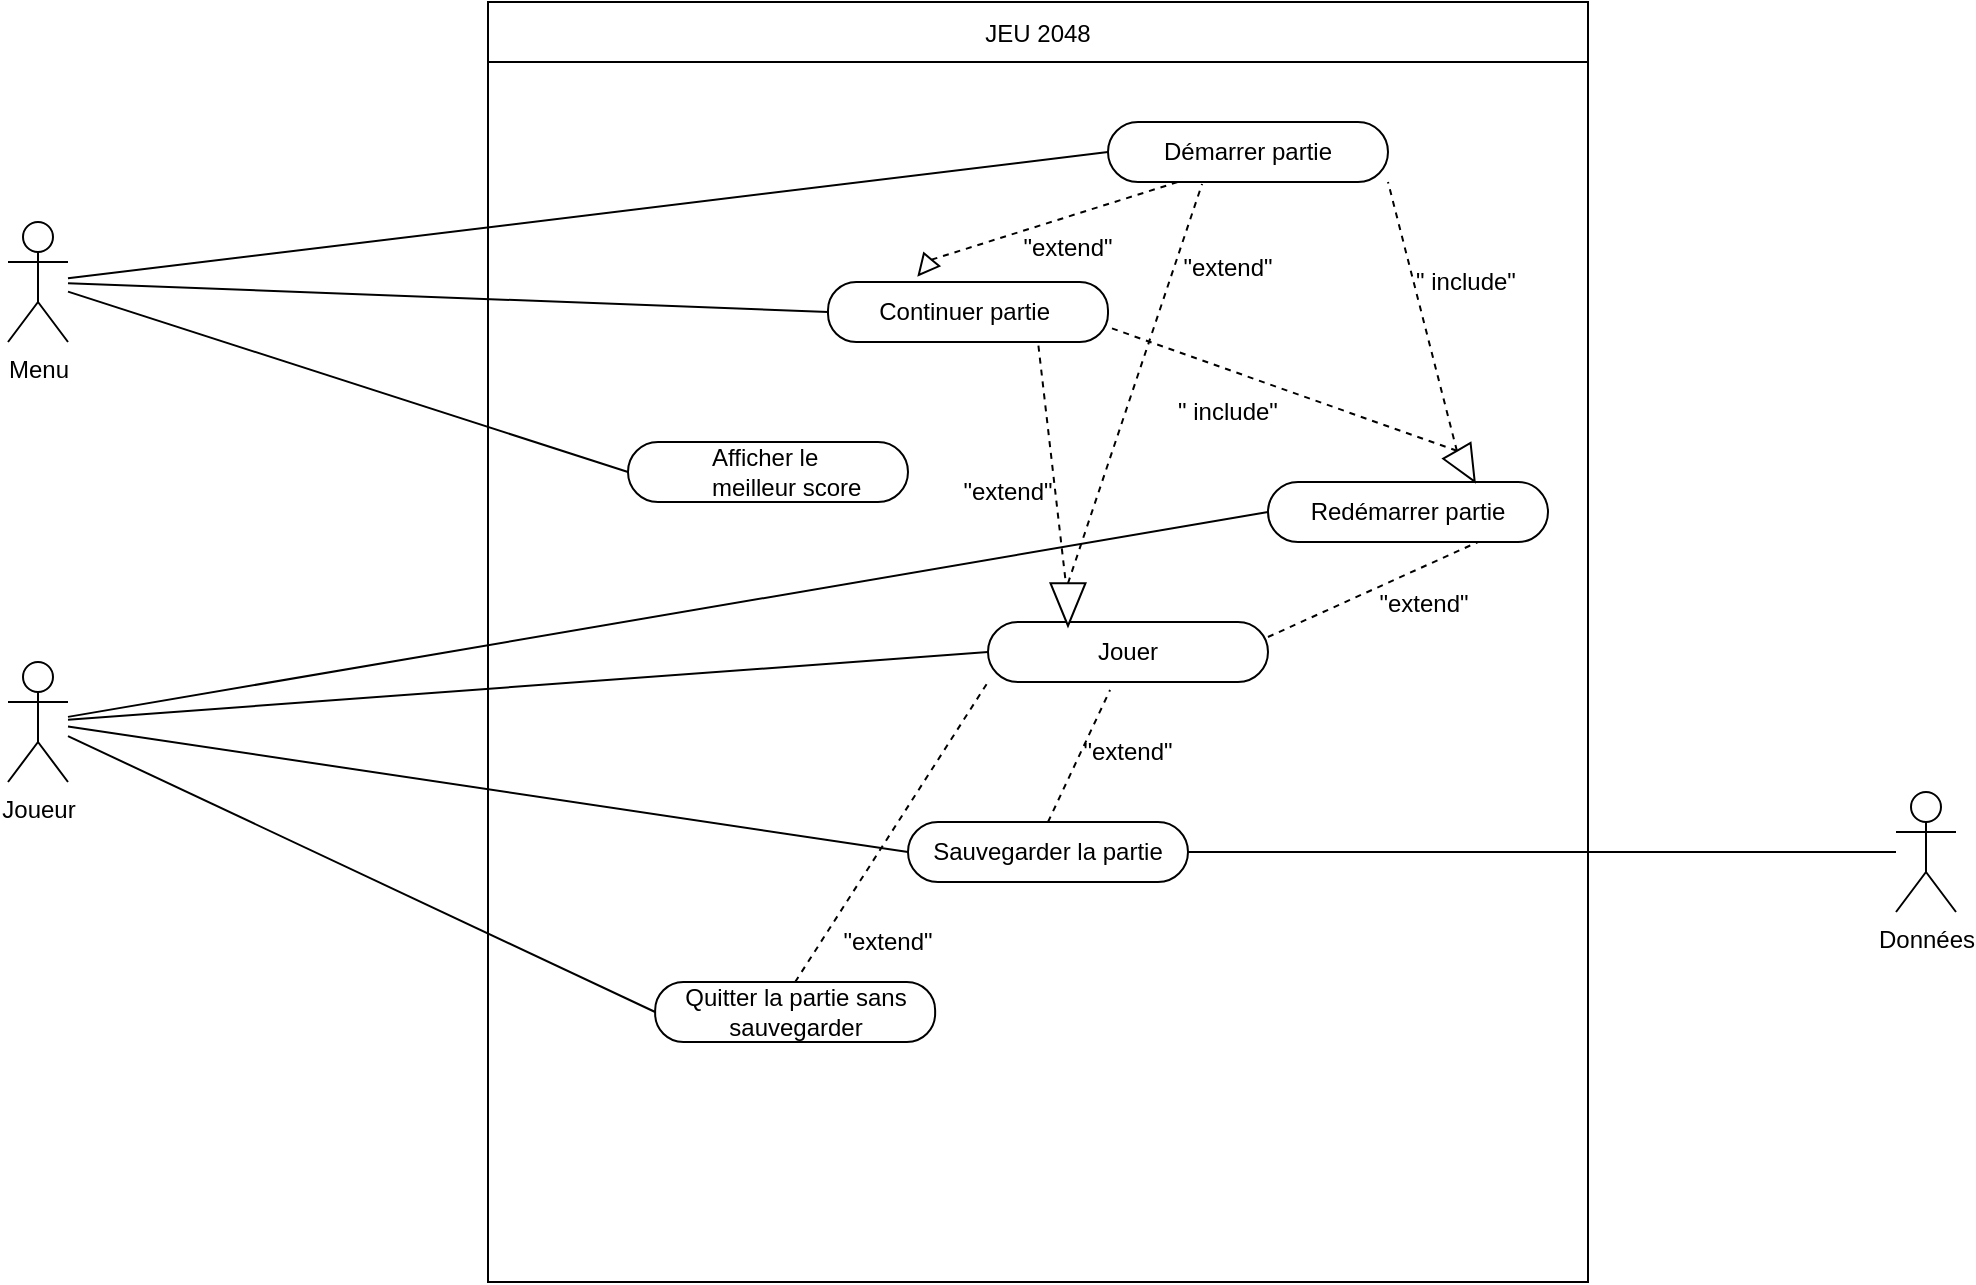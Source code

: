 <mxfile version="20.5.3" type="device"><diagram id="bflzRaYqdI7zT2KUB6Iy" name="Page-1"><mxGraphModel dx="2124" dy="1969" grid="1" gridSize="10" guides="1" tooltips="1" connect="1" arrows="1" fold="1" page="1" pageScale="1" pageWidth="827" pageHeight="1169" math="0" shadow="0"><root><mxCell id="0"/><mxCell id="1" parent="0"/><mxCell id="g9V9Po9d2nMzJHr-EGh5-1" value="&lt;font style=&quot;vertical-align: inherit;&quot;&gt;&lt;font style=&quot;vertical-align: inherit;&quot;&gt;&lt;font style=&quot;vertical-align: inherit;&quot;&gt;&lt;font style=&quot;vertical-align: inherit;&quot;&gt;Menu&lt;/font&gt;&lt;/font&gt;&lt;br&gt;&lt;/font&gt;&lt;/font&gt;" style="shape=umlActor;verticalLabelPosition=bottom;verticalAlign=top;html=1;outlineConnect=0;" vertex="1" parent="1"><mxGeometry x="-530" y="90" width="30" height="60" as="geometry"/></mxCell><mxCell id="g9V9Po9d2nMzJHr-EGh5-14" value="JEU 2048" style="shape=table;startSize=30;container=1;collapsible=0;childLayout=tableLayout;" vertex="1" parent="1"><mxGeometry x="-290" y="-20" width="550" height="640" as="geometry"/></mxCell><mxCell id="g9V9Po9d2nMzJHr-EGh5-15" value="" style="shape=tableRow;horizontal=0;startSize=0;swimlaneHead=0;swimlaneBody=0;top=0;left=0;bottom=0;right=0;collapsible=0;dropTarget=0;fillColor=none;points=[[0,0.5],[1,0.5]];portConstraint=eastwest;" vertex="1" parent="g9V9Po9d2nMzJHr-EGh5-14"><mxGeometry y="30" width="550" height="610" as="geometry"/></mxCell><mxCell id="g9V9Po9d2nMzJHr-EGh5-16" value="" style="shape=partialRectangle;html=1;whiteSpace=wrap;connectable=0;overflow=hidden;fillColor=none;top=0;left=0;bottom=0;right=0;pointerEvents=1;" vertex="1" parent="g9V9Po9d2nMzJHr-EGh5-15"><mxGeometry width="550" height="610" as="geometry"><mxRectangle width="550" height="610" as="alternateBounds"/></mxGeometry></mxCell><mxCell id="g9V9Po9d2nMzJHr-EGh5-19" value="" style="endArrow=none;html=1;rounded=0;entryX=0;entryY=0.5;entryDx=0;entryDy=0;" edge="1" parent="1" source="g9V9Po9d2nMzJHr-EGh5-1" target="g9V9Po9d2nMzJHr-EGh5-20"><mxGeometry width="50" height="50" relative="1" as="geometry"><mxPoint x="-500" y="120" as="sourcePoint"/><mxPoint x="-80" y="390" as="targetPoint"/></mxGeometry></mxCell><mxCell id="g9V9Po9d2nMzJHr-EGh5-20" value="&lt;font style=&quot;vertical-align: inherit;&quot;&gt;&lt;font style=&quot;vertical-align: inherit;&quot;&gt;&lt;font style=&quot;vertical-align: inherit;&quot;&gt;&lt;font style=&quot;vertical-align: inherit;&quot;&gt;&lt;font style=&quot;vertical-align: inherit;&quot;&gt;&lt;font style=&quot;vertical-align: inherit;&quot;&gt;&lt;font style=&quot;vertical-align: inherit;&quot;&gt;&lt;font style=&quot;vertical-align: inherit;&quot;&gt;&lt;font style=&quot;vertical-align: inherit;&quot;&gt;&lt;font style=&quot;vertical-align: inherit;&quot;&gt;Démarrer partie&lt;/font&gt;&lt;/font&gt;&lt;/font&gt;&lt;/font&gt;&lt;/font&gt;&lt;/font&gt;&lt;/font&gt;&lt;/font&gt;&lt;/font&gt;&lt;/font&gt;" style="text;html=1;strokeColor=default;fillColor=none;align=center;verticalAlign=middle;whiteSpace=wrap;rounded=1;shadow=0;perimeterSpacing=0;arcSize=50;" vertex="1" parent="1"><mxGeometry x="20" y="40" width="140" height="30" as="geometry"/></mxCell><mxCell id="g9V9Po9d2nMzJHr-EGh5-21" value="Joueur" style="shape=umlActor;verticalLabelPosition=bottom;verticalAlign=top;html=1;outlineConnect=0;rounded=1;shadow=0;strokeColor=default;" vertex="1" parent="1"><mxGeometry x="-530" y="310" width="30" height="60" as="geometry"/></mxCell><mxCell id="g9V9Po9d2nMzJHr-EGh5-22" value="Continuer partie&amp;nbsp;" style="text;html=1;strokeColor=default;fillColor=none;align=center;verticalAlign=middle;whiteSpace=wrap;rounded=1;shadow=0;arcSize=47;" vertex="1" parent="1"><mxGeometry x="-120" y="120" width="140" height="30" as="geometry"/></mxCell><mxCell id="g9V9Po9d2nMzJHr-EGh5-23" value="" style="endArrow=none;html=1;rounded=0;entryX=0;entryY=0.5;entryDx=0;entryDy=0;" edge="1" parent="1" source="g9V9Po9d2nMzJHr-EGh5-1" target="g9V9Po9d2nMzJHr-EGh5-22"><mxGeometry width="50" height="50" relative="1" as="geometry"><mxPoint x="-260" y="120" as="sourcePoint"/><mxPoint x="-140" y="370" as="targetPoint"/></mxGeometry></mxCell><mxCell id="g9V9Po9d2nMzJHr-EGh5-24" value="&lt;blockquote style=&quot;margin: 0 0 0 40px; border: none; padding: 0px;&quot;&gt;Afficher le meilleur score&lt;/blockquote&gt;" style="text;html=1;strokeColor=default;fillColor=none;align=left;verticalAlign=middle;whiteSpace=wrap;rounded=1;shadow=0;glass=0;arcSize=50;" vertex="1" parent="1"><mxGeometry x="-220" y="200" width="140" height="30" as="geometry"/></mxCell><mxCell id="g9V9Po9d2nMzJHr-EGh5-26" value="Redémarrer partie" style="text;html=1;strokeColor=default;fillColor=none;align=center;verticalAlign=middle;whiteSpace=wrap;rounded=1;shadow=0;glass=0;arcSize=50;" vertex="1" parent="1"><mxGeometry x="100" y="220" width="140" height="30" as="geometry"/></mxCell><mxCell id="g9V9Po9d2nMzJHr-EGh5-27" value="Sauvegarder la partie" style="text;html=1;strokeColor=default;fillColor=none;align=center;verticalAlign=middle;whiteSpace=wrap;rounded=1;shadow=0;glass=0;arcSize=50;" vertex="1" parent="1"><mxGeometry x="-80" y="390" width="140" height="30" as="geometry"/></mxCell><mxCell id="g9V9Po9d2nMzJHr-EGh5-28" value="Quitter la partie sans sauvegarder" style="text;html=1;strokeColor=default;fillColor=none;align=center;verticalAlign=middle;whiteSpace=wrap;rounded=1;shadow=0;glass=0;arcSize=47;" vertex="1" parent="1"><mxGeometry x="-206.43" y="470" width="140" height="30" as="geometry"/></mxCell><mxCell id="g9V9Po9d2nMzJHr-EGh5-30" value="" style="endArrow=none;html=1;rounded=0;entryX=0;entryY=0.5;entryDx=0;entryDy=0;" edge="1" parent="1" source="g9V9Po9d2nMzJHr-EGh5-21" target="g9V9Po9d2nMzJHr-EGh5-26"><mxGeometry width="50" height="50" relative="1" as="geometry"><mxPoint x="-490" y="280" as="sourcePoint"/><mxPoint x="-140" y="310" as="targetPoint"/></mxGeometry></mxCell><mxCell id="g9V9Po9d2nMzJHr-EGh5-31" value="" style="endArrow=none;html=1;rounded=0;entryX=0;entryY=0.5;entryDx=0;entryDy=0;" edge="1" parent="1" source="g9V9Po9d2nMzJHr-EGh5-21" target="g9V9Po9d2nMzJHr-EGh5-27"><mxGeometry width="50" height="50" relative="1" as="geometry"><mxPoint x="-490" y="290" as="sourcePoint"/><mxPoint x="-140" y="310" as="targetPoint"/></mxGeometry></mxCell><mxCell id="g9V9Po9d2nMzJHr-EGh5-32" value="" style="endArrow=none;html=1;rounded=0;entryX=0;entryY=0.5;entryDx=0;entryDy=0;" edge="1" parent="1" source="g9V9Po9d2nMzJHr-EGh5-21" target="g9V9Po9d2nMzJHr-EGh5-28"><mxGeometry width="50" height="50" relative="1" as="geometry"><mxPoint x="-490" y="300" as="sourcePoint"/><mxPoint x="-140" y="310" as="targetPoint"/></mxGeometry></mxCell><mxCell id="g9V9Po9d2nMzJHr-EGh5-33" value="Données" style="shape=umlActor;verticalLabelPosition=bottom;verticalAlign=top;html=1;outlineConnect=0;rounded=1;shadow=0;glass=0;strokeColor=default;" vertex="1" parent="1"><mxGeometry x="414" y="375" width="30" height="60" as="geometry"/></mxCell><mxCell id="g9V9Po9d2nMzJHr-EGh5-34" value="" style="endArrow=none;html=1;rounded=0;exitX=1;exitY=0.5;exitDx=0;exitDy=0;" edge="1" parent="1" source="g9V9Po9d2nMzJHr-EGh5-27" target="g9V9Po9d2nMzJHr-EGh5-33"><mxGeometry width="50" height="50" relative="1" as="geometry"><mxPoint x="-190" y="360" as="sourcePoint"/><mxPoint x="-140" y="310" as="targetPoint"/></mxGeometry></mxCell><mxCell id="g9V9Po9d2nMzJHr-EGh5-38" value="" style="endArrow=none;html=1;rounded=0;entryX=0;entryY=0.5;entryDx=0;entryDy=0;" edge="1" parent="1" source="g9V9Po9d2nMzJHr-EGh5-1" target="g9V9Po9d2nMzJHr-EGh5-24"><mxGeometry width="50" height="50" relative="1" as="geometry"><mxPoint x="-490" y="140" as="sourcePoint"/><mxPoint x="-140" y="310" as="targetPoint"/></mxGeometry></mxCell><mxCell id="g9V9Po9d2nMzJHr-EGh5-39" value="" style="endArrow=none;dashed=1;html=1;rounded=0;entryX=0.25;entryY=1;entryDx=0;entryDy=0;exitX=0;exitY=0.5;exitDx=0;exitDy=0;" edge="1" parent="1" source="g9V9Po9d2nMzJHr-EGh5-40" target="g9V9Po9d2nMzJHr-EGh5-20"><mxGeometry width="50" height="50" relative="1" as="geometry"><mxPoint x="-190" y="360" as="sourcePoint"/><mxPoint x="-140" y="310" as="targetPoint"/></mxGeometry></mxCell><mxCell id="g9V9Po9d2nMzJHr-EGh5-40" value="" style="triangle;whiteSpace=wrap;html=1;rounded=1;shadow=0;glass=0;strokeColor=default;arcSize=0;rotation=130;" vertex="1" parent="1"><mxGeometry x="-76.43" y="107.66" width="10" height="10" as="geometry"/></mxCell><mxCell id="g9V9Po9d2nMzJHr-EGh5-41" value="&quot;extend&quot;" style="text;html=1;strokeColor=none;fillColor=none;align=center;verticalAlign=middle;whiteSpace=wrap;rounded=0;shadow=0;glass=0;" vertex="1" parent="1"><mxGeometry x="-30" y="87.66" width="60" height="30" as="geometry"/></mxCell><mxCell id="g9V9Po9d2nMzJHr-EGh5-42" value="Jouer" style="text;html=1;strokeColor=default;fillColor=none;align=center;verticalAlign=middle;whiteSpace=wrap;rounded=1;shadow=0;glass=0;arcSize=50;" vertex="1" parent="1"><mxGeometry x="-40" y="290" width="140" height="30" as="geometry"/></mxCell><mxCell id="g9V9Po9d2nMzJHr-EGh5-43" value="" style="endArrow=none;html=1;rounded=0;entryX=0;entryY=0.5;entryDx=0;entryDy=0;" edge="1" parent="1" source="g9V9Po9d2nMzJHr-EGh5-21" target="g9V9Po9d2nMzJHr-EGh5-42"><mxGeometry width="50" height="50" relative="1" as="geometry"><mxPoint x="-190" y="360" as="sourcePoint"/><mxPoint x="-140" y="310" as="targetPoint"/></mxGeometry></mxCell><mxCell id="g9V9Po9d2nMzJHr-EGh5-44" value="" style="endArrow=none;dashed=1;html=1;rounded=0;entryX=1;entryY=0.75;entryDx=0;entryDy=0;exitX=0;exitY=0.5;exitDx=0;exitDy=0;" edge="1" parent="1" source="g9V9Po9d2nMzJHr-EGh5-45" target="g9V9Po9d2nMzJHr-EGh5-22"><mxGeometry width="50" height="50" relative="1" as="geometry"><mxPoint x="190" y="190" as="sourcePoint"/><mxPoint x="-140" y="310" as="targetPoint"/></mxGeometry></mxCell><mxCell id="g9V9Po9d2nMzJHr-EGh5-45" value="" style="triangle;whiteSpace=wrap;html=1;rounded=1;shadow=0;glass=0;strokeColor=default;arcSize=0;rotation=60;" vertex="1" parent="1"><mxGeometry x="190" y="204.23" width="17.81" height="15.77" as="geometry"/></mxCell><mxCell id="g9V9Po9d2nMzJHr-EGh5-46" value="&quot; include&quot;" style="text;html=1;strokeColor=none;fillColor=none;align=center;verticalAlign=middle;whiteSpace=wrap;rounded=0;shadow=0;glass=0;" vertex="1" parent="1"><mxGeometry x="50" y="170" width="60" height="30" as="geometry"/></mxCell><mxCell id="g9V9Po9d2nMzJHr-EGh5-47" value="" style="endArrow=none;dashed=1;html=1;rounded=0;entryX=1;entryY=1;entryDx=0;entryDy=0;exitX=0;exitY=0.5;exitDx=0;exitDy=0;" edge="1" parent="1" source="g9V9Po9d2nMzJHr-EGh5-45" target="g9V9Po9d2nMzJHr-EGh5-20"><mxGeometry width="50" height="50" relative="1" as="geometry"><mxPoint x="-190" y="360" as="sourcePoint"/><mxPoint x="-140" y="310" as="targetPoint"/></mxGeometry></mxCell><mxCell id="g9V9Po9d2nMzJHr-EGh5-48" value="&quot; include&quot;" style="text;html=1;strokeColor=none;fillColor=none;align=center;verticalAlign=middle;whiteSpace=wrap;rounded=0;shadow=0;glass=0;" vertex="1" parent="1"><mxGeometry x="168.91" y="105" width="60" height="30" as="geometry"/></mxCell><mxCell id="g9V9Po9d2nMzJHr-EGh5-49" value="" style="endArrow=none;dashed=1;html=1;rounded=0;entryX=0.75;entryY=1;entryDx=0;entryDy=0;" edge="1" parent="1" target="g9V9Po9d2nMzJHr-EGh5-22"><mxGeometry width="50" height="50" relative="1" as="geometry"><mxPoint y="280" as="sourcePoint"/><mxPoint x="-140" y="310" as="targetPoint"/></mxGeometry></mxCell><mxCell id="g9V9Po9d2nMzJHr-EGh5-50" value="" style="triangle;whiteSpace=wrap;html=1;rounded=1;shadow=0;glass=0;strokeColor=default;arcSize=0;rotation=90;" vertex="1" parent="1"><mxGeometry x="-10.63" y="272.5" width="21.25" height="17.5" as="geometry"/></mxCell><mxCell id="g9V9Po9d2nMzJHr-EGh5-51" value="&quot;extend&quot;" style="text;html=1;strokeColor=none;fillColor=none;align=center;verticalAlign=middle;whiteSpace=wrap;rounded=0;shadow=0;glass=0;" vertex="1" parent="1"><mxGeometry x="-60" y="210.0" width="60" height="30" as="geometry"/></mxCell><mxCell id="g9V9Po9d2nMzJHr-EGh5-52" value="" style="endArrow=none;dashed=1;html=1;rounded=0;entryX=0;entryY=1;entryDx=0;entryDy=0;exitX=0.5;exitY=0;exitDx=0;exitDy=0;" edge="1" parent="1" source="g9V9Po9d2nMzJHr-EGh5-28" target="g9V9Po9d2nMzJHr-EGh5-42"><mxGeometry width="50" height="50" relative="1" as="geometry"><mxPoint x="-190" y="360" as="sourcePoint"/><mxPoint x="-140" y="310" as="targetPoint"/></mxGeometry></mxCell><mxCell id="g9V9Po9d2nMzJHr-EGh5-53" value="" style="endArrow=none;dashed=1;html=1;rounded=0;exitX=0.5;exitY=0;exitDx=0;exitDy=0;entryX=0.436;entryY=1.133;entryDx=0;entryDy=0;entryPerimeter=0;" edge="1" parent="1" source="g9V9Po9d2nMzJHr-EGh5-27" target="g9V9Po9d2nMzJHr-EGh5-42"><mxGeometry width="50" height="50" relative="1" as="geometry"><mxPoint x="-190" y="360" as="sourcePoint"/><mxPoint x="-140" y="310" as="targetPoint"/></mxGeometry></mxCell><mxCell id="g9V9Po9d2nMzJHr-EGh5-54" value="" style="endArrow=none;dashed=1;html=1;rounded=0;entryX=0.75;entryY=1;entryDx=0;entryDy=0;exitX=1;exitY=0.25;exitDx=0;exitDy=0;" edge="1" parent="1" source="g9V9Po9d2nMzJHr-EGh5-42" target="g9V9Po9d2nMzJHr-EGh5-26"><mxGeometry width="50" height="50" relative="1" as="geometry"><mxPoint x="-190" y="360" as="sourcePoint"/><mxPoint x="-140" y="310" as="targetPoint"/></mxGeometry></mxCell><mxCell id="g9V9Po9d2nMzJHr-EGh5-57" value="&quot;extend&quot;" style="text;html=1;strokeColor=none;fillColor=none;align=center;verticalAlign=middle;whiteSpace=wrap;rounded=0;shadow=0;glass=0;" vertex="1" parent="1"><mxGeometry x="147.81" y="266.25" width="60" height="30" as="geometry"/></mxCell><mxCell id="g9V9Po9d2nMzJHr-EGh5-58" value="&quot;extend&quot;" style="text;html=1;strokeColor=none;fillColor=none;align=center;verticalAlign=middle;whiteSpace=wrap;rounded=0;shadow=0;glass=0;" vertex="1" parent="1"><mxGeometry y="340" width="60" height="30" as="geometry"/></mxCell><mxCell id="g9V9Po9d2nMzJHr-EGh5-59" value="&quot;extend&quot;" style="text;html=1;strokeColor=none;fillColor=none;align=center;verticalAlign=middle;whiteSpace=wrap;rounded=0;shadow=0;glass=0;" vertex="1" parent="1"><mxGeometry x="-120" y="435" width="60" height="30" as="geometry"/></mxCell><mxCell id="g9V9Po9d2nMzJHr-EGh5-60" value="" style="endArrow=none;dashed=1;html=1;rounded=0;entryX=0.336;entryY=1.033;entryDx=0;entryDy=0;entryPerimeter=0;exitX=0;exitY=0.5;exitDx=0;exitDy=0;" edge="1" parent="1" source="g9V9Po9d2nMzJHr-EGh5-50" target="g9V9Po9d2nMzJHr-EGh5-20"><mxGeometry width="50" height="50" relative="1" as="geometry"><mxPoint x="-190" y="360" as="sourcePoint"/><mxPoint x="-140" y="310" as="targetPoint"/></mxGeometry></mxCell><mxCell id="g9V9Po9d2nMzJHr-EGh5-61" value="&quot;extend&quot;" style="text;html=1;strokeColor=none;fillColor=none;align=center;verticalAlign=middle;whiteSpace=wrap;rounded=0;shadow=0;glass=0;" vertex="1" parent="1"><mxGeometry x="50" y="97.66" width="60" height="30" as="geometry"/></mxCell></root></mxGraphModel></diagram></mxfile>